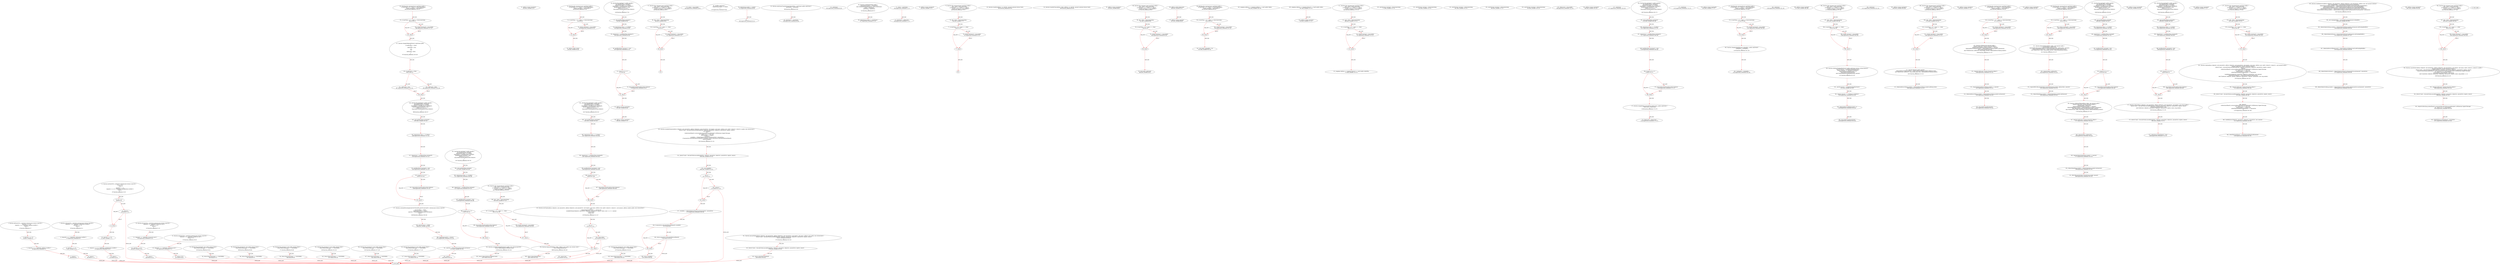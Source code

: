 digraph  {
13 [label="2_ function add(uint256 a, uint256 b) internal pure returns (uint256) {\n        uint256 c = a + b;\n        require(c >= a, \"SafeMath: addition overflow\");\n        return c;\n    }\n13-function_definition-3-7", method="add(uint256 a,uint256 b)", type_label=function_definition];
30 [label="3_ uint256 c = a + b;\n30-new_variable-4-4", method="add(uint256 a,uint256 b)", type_label=new_variable];
38 [label="4_ require(c >= a, \"SafeMath: addition overflow\");\n38-expression_statement-5-5", method="add(uint256 a,uint256 b)", type_label=expression_statement];
48 [label="5_ return c;\n48-return-6-6", method="add(uint256 a,uint256 b)", type_label=return];
50 [label="7_ function sub(uint256 a, uint256 b) internal pure returns (uint256) {\n        require(b <= a, \"SafeMath: subtraction overflow\");\n        uint256 c = a - b;\n        return c;\n    }\n50-function_definition-8-12", method="sub(uint256 a,uint256 b)", type_label=function_definition];
67 [label="8_ require(b <= a, \"SafeMath: subtraction overflow\");\n67-expression_statement-9-9", method="sub(uint256 a,uint256 b)", type_label=expression_statement];
77 [label="9_ uint256 c = a - b;\n77-new_variable-10-10", method="sub(uint256 a,uint256 b)", type_label=new_variable];
85 [label="10_ return c;\n85-return-11-11", method="sub(uint256 a,uint256 b)", type_label=return];
87 [label="12_ function mul(uint256 a, uint256 b) internal pure returns (uint256) {\n        if (a == 0) {\n            return 0;\n        }\n        uint256 c = a * b;\n        require(c / a == b, \"SafeMath: multiplication overflow\");\n        return c;\n    }\n87-function_definition-13-20", method="mul(uint256 a,uint256 b)", type_label=function_definition];
104 [label="13_ if_a == 0\n104-if-14-16", method="mul(uint256 a,uint256 b)", type_label=if];
3107 [label="13_ end_if", method="mul(uint256 a,uint256 b)", type_label=end_if];
109 [label="14_ return 0;\n109-return-15-15", method="mul(uint256 a,uint256 b)", type_label=return];
111 [label="16_ uint256 c = a * b;\n111-new_variable-17-17", method="mul(uint256 a,uint256 b)", type_label=new_variable];
119 [label="17_ require(c / a == b, \"SafeMath: multiplication overflow\");\n119-expression_statement-18-18", method="mul(uint256 a,uint256 b)", type_label=expression_statement];
131 [label="18_ return c;\n131-return-19-19", method="mul(uint256 a,uint256 b)", type_label=return];
133 [label="20_ function div(uint256 a, uint256 b) internal pure returns (uint256) {\n        require(b > 0, \"SafeMath: division by zero\");\n        uint256 c = a / b;\n        return c;\n    }\n133-function_definition-21-25", method="div(uint256 a,uint256 b)", type_label=function_definition];
150 [label="21_ require(b > 0, \"SafeMath: division by zero\");\n150-expression_statement-22-22", method="div(uint256 a,uint256 b)", type_label=expression_statement];
160 [label="22_ uint256 c = a / b;\n160-new_variable-23-23", method="div(uint256 a,uint256 b)", type_label=new_variable];
168 [label="23_ return c;\n168-return-24-24", method="div(uint256 a,uint256 b)", type_label=return];
170 [label="25_ function mod(uint256 a, uint256 b) internal pure returns (uint256) {\n        require(b != 0, \"SafeMath: modulo by zero\");\n        return a % b;\n    }\n170-function_definition-26-29", method="mod(uint256 a,uint256 b)", type_label=function_definition];
187 [label="26_ require(b != 0, \"SafeMath: modulo by zero\");\n187-expression_statement-27-27", method="mod(uint256 a,uint256 b)", type_label=expression_statement];
197 [label="27_ return a % b;\n197-return-28-28", method="mod(uint256 a,uint256 b)", type_label=return];
204 [label="31_ address winner_tmstmp22;\n204-new_variable-32-32", method="", type_label=new_variable];
208 [label="32_ function play_tmstmp22(uint startTime) public {\n	if (startTime + (5 * 1 days) == block.timestamp){\n		winner_tmstmp22 = msg.sender;}}\n208-function_definition-33-35", method="play_tmstmp22(uint startTime)", type_label=function_definition];
216 [label="33_ if_startTime + (5 * 1 days) == block.timestamp\n216-if-34-35", method="play_tmstmp22(uint startTime)", type_label=if];
3219 [label="33_ end_if", method="play_tmstmp22(uint startTime)", type_label=end_if];
229 [label="34_ winner_tmstmp22 = msg.sender;\n229-expression_statement-35-35", method="play_tmstmp22(uint startTime)", type_label=expression_statement];
235 [label="35_ address public owner;\n235-new_variable-36-36", method="", type_label=new_variable];
240 [label="36_ function bug_tmstmp12 () public payable {\n	uint pastBlockTime_tmstmp12;  \n	require(msg.value == 10 ether);  \n        require(now != pastBlockTime_tmstmp12);  \n        pastBlockTime_tmstmp12 = now;        \n        if(now % 15 == 0) {  \n            msg.sender.transfer(address(this).balance);\n        }\n    }\n240-function_definition-37-45", method="bug_tmstmp12()", type_label=function_definition];
245 [label="37_ uint pastBlockTime_tmstmp12;\n245-new_variable-38-38", method="bug_tmstmp12()", type_label=new_variable];
250 [label="38_ require(msg.value == 10 ether);\n250-expression_statement-39-39", method="bug_tmstmp12()", type_label=expression_statement];
260 [label="39_ require(now != pastBlockTime_tmstmp12);\n260-expression_statement-40-40", method="bug_tmstmp12()", type_label=expression_statement];
267 [label="40_ pastBlockTime_tmstmp12 = now;\n267-expression_statement-41-41", method="bug_tmstmp12()", type_label=expression_statement];
271 [label="41_ if_now % 15 == 0\n271-if-42-44", method="bug_tmstmp12()", type_label=if];
3274 [label="41_ end_if", method="bug_tmstmp12()", type_label=end_if];
278 [label="42_ msg.sender.transfer(address(this).balance);\n278-expression_statement-43-43", method="bug_tmstmp12()", type_label=expression_statement];
291 [label="45_ address private newOwner;\n291-new_variable-46-46", method="", type_label=new_variable];
296 [label="46_ address winner_tmstmp31;\n296-new_variable-47-47", method="", type_label=new_variable];
300 [label="47_ function play_tmstmp31(uint startTime) public {\n	uint _vtime = block.timestamp;\n	if (startTime + (5 * 1 days) == _vtime){\n		winner_tmstmp31 = msg.sender;}}\n300-function_definition-48-51", method="play_tmstmp31(uint startTime)", type_label=function_definition];
308 [label="48_ uint _vtime = block.timestamp;\n308-new_variable-49-49", method="play_tmstmp31(uint startTime)", type_label=new_variable];
316 [label="49_ if_startTime + (5 * 1 days) == _vtime\n316-if-50-51", method="play_tmstmp31(uint startTime)", type_label=if];
3319 [label="49_ end_if", method="play_tmstmp31(uint startTime)", type_label=end_if];
327 [label="50_ winner_tmstmp31 = msg.sender;\n327-expression_statement-51-51", method="play_tmstmp31(uint startTime)", type_label=expression_statement];
349 [label="53_ owner = msg.sender;\n349-expression_statement-54-54", method="", type_label=expression_statement];
355 [label="55_ function bug_tmstmp9() view public returns (bool) {\n    return block.timestamp >= 1546300800;\n  }\n355-function_definition-56-58", method="bug_tmstmp9()", type_label=function_definition];
364 [label="56_ return block.timestamp >= 1546300800;\n364-return-57-57", method="bug_tmstmp9()", type_label=return];
370 [label="58_ modifier onlyOwner {\n        require(msg.sender == owner);\n        _;\n    }\n370-expression_statement-59-62", method="", type_label=expression_statement];
373 [label="59_ require(msg.sender == owner);\n373-expression_statement-60-60", method="", type_label=expression_statement];
382 [label="60_ _;\n382-expression_statement-61-61", method="", type_label=expression_statement];
384 [label="62_ function onlyOwnerTransferOwnership(address _newOwner) public onlyOwner {\n        newOwner = _newOwner;\n    }\n384-function_definition-63-65", method="onlyOwnerTransferOwnership(address _newOwner)", type_label=function_definition];
391 [label="62_ onlyOwner\n391-expression_statement-63-63", method="onlyOwnerTransferOwnership(address _newOwner)", type_label=expression_statement];
394 [label="63_ newOwner = _newOwner;\n394-expression_statement-64-64", method="onlyOwnerTransferOwnership(address _newOwner)", type_label=expression_statement];
398 [label="65_ function bug_tmstmp25() view public returns (bool) {\n    return block.timestamp >= 1546300800;\n  }\n398-function_definition-66-68", method="bug_tmstmp25()", type_label=function_definition];
407 [label="66_ return block.timestamp >= 1546300800;\n407-return-67-67", method="bug_tmstmp25()", type_label=return];
413 [label="68_ function acceptOwnership() public {\n        require(msg.sender == newOwner);\n        emit OwnershipTransferred(now, owner, newOwner);\n        owner = newOwner;\n        newOwner = address(0);\n    }\n413-function_definition-69-74", method="acceptOwnership()", type_label=function_definition];
417 [label="69_ require(msg.sender == newOwner);\n417-expression_statement-70-70", method="acceptOwnership()", type_label=expression_statement];
434 [label="71_ owner = newOwner;\n434-expression_statement-72-72", method="acceptOwnership()", type_label=expression_statement];
438 [label="72_ newOwner = address(0);\n438-expression_statement-73-73", method="acceptOwnership()", type_label=expression_statement];
444 [label="74_ address winner_tmstmp19;\n444-new_variable-75-75", method="", type_label=new_variable];
448 [label="75_ function play_tmstmp19(uint startTime) public {\n	uint _vtime = block.timestamp;\n	if (startTime + (5 * 1 days) == _vtime){\n		winner_tmstmp19 = msg.sender;}}\n448-function_definition-76-79", method="play_tmstmp19(uint startTime)", type_label=function_definition];
456 [label="76_ uint _vtime = block.timestamp;\n456-new_variable-77-77", method="play_tmstmp19(uint startTime)", type_label=new_variable];
464 [label="77_ if_startTime + (5 * 1 days) == _vtime\n464-if-78-79", method="play_tmstmp19(uint startTime)", type_label=if];
3467 [label="77_ end_if", method="play_tmstmp19(uint startTime)", type_label=end_if];
475 [label="78_ winner_tmstmp19 = msg.sender;\n475-expression_statement-79-79", method="play_tmstmp19(uint startTime)", type_label=expression_statement];
484 [label="82_ function transfer(address _to, uint256 _amount) external returns (bool);\n484-function_definition-83-83", method="transfer(address _to,uint256 _amount)", type_label=function_definition];
499 [label="83_ function transferFrom(address _from, address _to, uint256 _amount) external returns (bool);\n499-function_definition-84-84", method="transferFrom(address _from,address _to,uint256 _amount)", type_label=function_definition];
529 [label="87_ address winner_tmstmp11;\n529-new_variable-88-88", method="", type_label=new_variable];
533 [label="88_ function play_tmstmp11(uint startTime) public {\n	uint _vtime = block.timestamp;\n	if (startTime + (5 * 1 days) == _vtime){\n		winner_tmstmp11 = msg.sender;}}\n533-function_definition-89-92", method="play_tmstmp11(uint startTime)", type_label=function_definition];
541 [label="89_ uint _vtime = block.timestamp;\n541-new_variable-90-90", method="play_tmstmp11(uint startTime)", type_label=new_variable];
549 [label="90_ if_startTime + (5 * 1 days) == _vtime\n549-if-91-92", method="play_tmstmp11(uint startTime)", type_label=if];
3552 [label="90_ end_if", method="play_tmstmp11(uint startTime)", type_label=end_if];
560 [label="91_ winner_tmstmp11 = msg.sender;\n560-expression_statement-92-92", method="play_tmstmp11(uint startTime)", type_label=expression_statement];
566 [label="92_ bool public safeGuard;\n566-new_variable-93-93", method="", type_label=new_variable];
571 [label="93_ function bug_tmstmp1() view public returns (bool) {\n    return block.timestamp >= 1546300800;\n  }\n571-function_definition-94-96", method="bug_tmstmp1()", type_label=function_definition];
580 [label="94_ return block.timestamp >= 1546300800;\n580-return-95-95", method="bug_tmstmp1()", type_label=return];
586 [label="96_ address public feeAccount;\n586-new_variable-97-97", method="", type_label=new_variable];
591 [label="97_ address winner_tmstmp2;\n591-new_variable-98-98", method="", type_label=new_variable];
595 [label="98_ function play_tmstmp2(uint startTime) public {\n	if (startTime + (5 * 1 days) == block.timestamp){\n		winner_tmstmp2 = msg.sender;}}\n595-function_definition-99-101", method="play_tmstmp2(uint startTime)", type_label=function_definition];
603 [label="99_ if_startTime + (5 * 1 days) == block.timestamp\n603-if-100-101", method="play_tmstmp2(uint startTime)", type_label=if];
3606 [label="99_ end_if", method="play_tmstmp2(uint startTime)", type_label=end_if];
616 [label="100_ winner_tmstmp2 = msg.sender;\n616-expression_statement-101-101", method="play_tmstmp2(uint startTime)", type_label=expression_statement];
622 [label="101_ uint public tradingFee = 50;\n622-new_variable-102-102", method="", type_label=new_variable];
628 [label="102_ function bug_tmstmp17() view public returns (bool) {\n    return block.timestamp >= 1546300800;\n  }\n628-function_definition-103-105", method="bug_tmstmp17()", type_label=function_definition];
637 [label="103_ return block.timestamp >= 1546300800;\n637-return-104-104", method="bug_tmstmp17()", type_label=return];
643 [label="105_ mapping (address => mapping (address => uint)) public tokens;\n643-new_variable-106-106", method="", type_label=new_variable];
652 [label="106_ function bug_tmstmp37() view public returns (bool) {\n    return block.timestamp >= 1546300800;\n  }\n652-function_definition-107-109", method="bug_tmstmp37()", type_label=function_definition];
661 [label="107_ return block.timestamp >= 1546300800;\n661-return-108-108", method="bug_tmstmp37()", type_label=return];
667 [label="109_ mapping (address => mapping (bytes32 => bool)) public orders;\n667-new_variable-110-110", method="", type_label=new_variable];
676 [label="110_ address winner_tmstmp3;\n676-new_variable-111-111", method="", type_label=new_variable];
680 [label="111_ function play_tmstmp3(uint startTime) public {\n	uint _vtime = block.timestamp;\n	if (startTime + (5 * 1 days) == _vtime){\n		winner_tmstmp3 = msg.sender;}}\n680-function_definition-112-115", method="play_tmstmp3(uint startTime)", type_label=function_definition];
688 [label="112_ uint _vtime = block.timestamp;\n688-new_variable-113-113", method="play_tmstmp3(uint startTime)", type_label=new_variable];
696 [label="113_ if_startTime + (5 * 1 days) == _vtime\n696-if-114-115", method="play_tmstmp3(uint startTime)", type_label=if];
3699 [label="113_ end_if", method="play_tmstmp3(uint startTime)", type_label=end_if];
707 [label="114_ winner_tmstmp3 = msg.sender;\n707-expression_statement-115-115", method="play_tmstmp3(uint startTime)", type_label=expression_statement];
713 [label="115_ mapping (address => mapping (bytes32 => uint)) public orderFills;\n713-new_variable-116-116", method="", type_label=new_variable];
722 [label="116_ function bug_tmstmp13() view public returns (bool) {\n    return block.timestamp >= 1546300800;\n  }\n722-function_definition-117-119", method="bug_tmstmp13()", type_label=function_definition];
731 [label="117_ return block.timestamp >= 1546300800;\n731-return-118-118", method="bug_tmstmp13()", type_label=return];
771 [label="120_ uint256 bugv_tmstmp5 = block.timestamp;\n771-new_variable-121-121", method="", type_label=new_variable];
824 [label="122_ uint256 bugv_tmstmp1 = block.timestamp;\n824-new_variable-123-123", method="", type_label=new_variable];
861 [label="124_ uint256 bugv_tmstmp2 = block.timestamp;\n861-new_variable-125-125", method="", type_label=new_variable];
890 [label="126_ uint256 bugv_tmstmp3 = block.timestamp;\n890-new_variable-127-127", method="", type_label=new_variable];
919 [label="128_ uint256 bugv_tmstmp4 = block.timestamp;\n919-new_variable-129-129", method="", type_label=new_variable];
938 [label="131_ feeAccount = msg.sender;\n938-expression_statement-132-132", method="", type_label=expression_statement];
944 [label="133_ address winner_tmstmp26;\n944-new_variable-134-134", method="", type_label=new_variable];
948 [label="134_ function play_tmstmp26(uint startTime) public {\n	if (startTime + (5 * 1 days) == block.timestamp){\n		winner_tmstmp26 = msg.sender;}}\n948-function_definition-135-137", method="play_tmstmp26(uint startTime)", type_label=function_definition];
956 [label="135_ if_startTime + (5 * 1 days) == block.timestamp\n956-if-136-137", method="play_tmstmp26(uint startTime)", type_label=if];
3959 [label="135_ end_if", method="play_tmstmp26(uint startTime)", type_label=end_if];
969 [label="136_ winner_tmstmp26 = msg.sender;\n969-expression_statement-137-137", method="play_tmstmp26(uint startTime)", type_label=expression_statement];
975 [label="137_ function changeSafeguardStatus() onlyOwner public\n    {\n        if (safeGuard == false)\n        {\n            safeGuard = true;\n        }\n        else\n        {\n            safeGuard = false;    \n        }\n    }\n975-function_definition-138-148", method="changeSafeguardStatus()", type_label=function_definition];
977 [label="137_ onlyOwner\n977-expression_statement-138-138", method="changeSafeguardStatus()", type_label=expression_statement];
981 [label="139_ if_safeGuard == false\n981-if-140-147", method="changeSafeguardStatus()", type_label=if];
3984 [label="139_ end_if", method="changeSafeguardStatus()", type_label=end_if];
987 [label="141_ safeGuard = true;\n987-expression_statement-142-142", method="changeSafeguardStatus()", type_label=expression_statement];
993 [label="145_ safeGuard = false;\n993-expression_statement-146-146", method="changeSafeguardStatus()", type_label=expression_statement];
998 [label="148_ function bug_tmstmp20 () public payable {\n	uint pastBlockTime_tmstmp20;  \n	require(msg.value == 10 ether);  \n        require(now != pastBlockTime_tmstmp20);  \n        pastBlockTime_tmstmp20 = now;        \n        if(now % 15 == 0) {  \n            msg.sender.transfer(address(this).balance);\n        }\n    }\n998-function_definition-149-157", method="bug_tmstmp20()", type_label=function_definition];
1003 [label="149_ uint pastBlockTime_tmstmp20;\n1003-new_variable-150-150", method="bug_tmstmp20()", type_label=new_variable];
1008 [label="150_ require(msg.value == 10 ether);\n1008-expression_statement-151-151", method="bug_tmstmp20()", type_label=expression_statement];
1018 [label="151_ require(now != pastBlockTime_tmstmp20);\n1018-expression_statement-152-152", method="bug_tmstmp20()", type_label=expression_statement];
1025 [label="152_ pastBlockTime_tmstmp20 = now;\n1025-expression_statement-153-153", method="bug_tmstmp20()", type_label=expression_statement];
1029 [label="153_ if_now % 15 == 0\n1029-if-154-156", method="bug_tmstmp20()", type_label=if];
4032 [label="153_ end_if", method="bug_tmstmp20()", type_label=end_if];
1036 [label="154_ msg.sender.transfer(address(this).balance);\n1036-expression_statement-155-155", method="bug_tmstmp20()", type_label=expression_statement];
1049 [label="157_ function calculatePercentage(uint256 PercentOf, uint256 percentTo ) internal pure returns (uint256) \n    {\n        uint256 factor = 10000;\n        require(percentTo <= factor);\n        uint256 c = PercentOf.mul(percentTo).div(factor);\n        return c;\n    }\n1049-function_definition-158-164", method="calculatePercentage(uint256 PercentOf,uint256 percentTo)", type_label=function_definition];
1066 [label="159_ uint256 factor = 10000;\n1066-new_variable-160-160", method="calculatePercentage(uint256 PercentOf,uint256 percentTo)", type_label=new_variable];
1072 [label="160_ require(percentTo <= factor);\n1072-expression_statement-161-161", method="calculatePercentage(uint256 PercentOf,uint256 percentTo)", type_label=expression_statement];
1079 [label="161_ uint256 c = PercentOf.mul(percentTo).div(factor);\n1079-new_variable-162-162", method="calculatePercentage(uint256 PercentOf,uint256 percentTo)", type_label=new_variable];
1095 [label="162_ return c;\n1095-return-163-163", method="calculatePercentage(uint256 PercentOf,uint256 percentTo)", type_label=return];
1097 [label="164_ function bug_tmstmp32 () public payable {\n	uint pastBlockTime_tmstmp32;  \n	require(msg.value == 10 ether);  \n        require(now != pastBlockTime_tmstmp32);  \n        pastBlockTime_tmstmp32 = now;        \n        if(now % 15 == 0) {  \n            msg.sender.transfer(address(this).balance);\n        }\n    }\n1097-function_definition-165-173", method="bug_tmstmp32()", type_label=function_definition];
1102 [label="165_ uint pastBlockTime_tmstmp32;\n1102-new_variable-166-166", method="bug_tmstmp32()", type_label=new_variable];
1107 [label="166_ require(msg.value == 10 ether);\n1107-expression_statement-167-167", method="bug_tmstmp32()", type_label=expression_statement];
1117 [label="167_ require(now != pastBlockTime_tmstmp32);\n1117-expression_statement-168-168", method="bug_tmstmp32()", type_label=expression_statement];
1124 [label="168_ pastBlockTime_tmstmp32 = now;\n1124-expression_statement-169-169", method="bug_tmstmp32()", type_label=expression_statement];
1128 [label="169_ if_now % 15 == 0\n1128-if-170-172", method="bug_tmstmp32()", type_label=if];
4131 [label="169_ end_if", method="bug_tmstmp32()", type_label=end_if];
1135 [label="170_ msg.sender.transfer(address(this).balance);\n1135-expression_statement-171-171", method="bug_tmstmp32()", type_label=expression_statement];
1148 [label="173_ function changeFeeAccount(address feeAccount_) public onlyOwner {\n    feeAccount = feeAccount_;\n  }\n1148-function_definition-174-176", method="changeFeeAccount(address feeAccount_)", type_label=function_definition];
1155 [label="173_ onlyOwner\n1155-expression_statement-174-174", method="changeFeeAccount(address feeAccount_)", type_label=expression_statement];
1158 [label="174_ feeAccount = feeAccount_;\n1158-expression_statement-175-175", method="changeFeeAccount(address feeAccount_)", type_label=expression_statement];
1162 [label="176_ address winner_tmstmp38;\n1162-new_variable-177-177", method="", type_label=new_variable];
1166 [label="177_ function play_tmstmp38(uint startTime) public {\n	if (startTime + (5 * 1 days) == block.timestamp){\n		winner_tmstmp38 = msg.sender;}}\n1166-function_definition-178-180", method="play_tmstmp38(uint startTime)", type_label=function_definition];
1174 [label="178_ if_startTime + (5 * 1 days) == block.timestamp\n1174-if-179-180", method="play_tmstmp38(uint startTime)", type_label=if];
4177 [label="178_ end_if", method="play_tmstmp38(uint startTime)", type_label=end_if];
1187 [label="179_ winner_tmstmp38 = msg.sender;\n1187-expression_statement-180-180", method="play_tmstmp38(uint startTime)", type_label=expression_statement];
1193 [label="180_ function changetradingFee(uint tradingFee_) public onlyOwner{\n    tradingFee = tradingFee_;\n  }\n1193-function_definition-181-183", method="changetradingFee(uint tradingFee_)", type_label=function_definition];
1200 [label="180_ onlyOwner\n1200-expression_statement-181-181", method="changetradingFee(uint tradingFee_)", type_label=expression_statement];
1203 [label="181_ tradingFee = tradingFee_;\n1203-expression_statement-182-182", method="changetradingFee(uint tradingFee_)", type_label=expression_statement];
1207 [label="183_ function bug_tmstmp4 () public payable {\n	uint pastBlockTime_tmstmp4;  \n	require(msg.value == 10 ether);  \n        require(now != pastBlockTime_tmstmp4);  \n        pastBlockTime_tmstmp4 = now;        \n        if(now % 15 == 0) {  \n            msg.sender.transfer(address(this).balance);\n        }\n    }\n1207-function_definition-184-192", method="bug_tmstmp4()", type_label=function_definition];
1212 [label="184_ uint pastBlockTime_tmstmp4;\n1212-new_variable-185-185", method="bug_tmstmp4()", type_label=new_variable];
1217 [label="185_ require(msg.value == 10 ether);\n1217-expression_statement-186-186", method="bug_tmstmp4()", type_label=expression_statement];
1227 [label="186_ require(now != pastBlockTime_tmstmp4);\n1227-expression_statement-187-187", method="bug_tmstmp4()", type_label=expression_statement];
1234 [label="187_ pastBlockTime_tmstmp4 = now;\n1234-expression_statement-188-188", method="bug_tmstmp4()", type_label=expression_statement];
1238 [label="188_ if_now % 15 == 0\n1238-if-189-191", method="bug_tmstmp4()", type_label=if];
4241 [label="188_ end_if", method="bug_tmstmp4()", type_label=end_if];
1245 [label="189_ msg.sender.transfer(address(this).balance);\n1245-expression_statement-190-190", method="bug_tmstmp4()", type_label=expression_statement];
1258 [label="192_ function availableTradingFeeOwner() public view returns(uint256){\n      return tokens[address(0)][feeAccount];\n  }\n1258-function_definition-193-195", method="availableTradingFeeOwner()", type_label=function_definition];
1267 [label="193_ return tokens[address(0)][feeAccount];\n1267-return-194-194", method="availableTradingFeeOwner()", type_label=return];
1275 [label="195_ address winner_tmstmp7;\n1275-new_variable-196-196", method="", type_label=new_variable];
1279 [label="196_ function play_tmstmp7(uint startTime) public {\n	uint _vtime = block.timestamp;\n	if (startTime + (5 * 1 days) == _vtime){\n		winner_tmstmp7 = msg.sender;}}\n1279-function_definition-197-200", method="play_tmstmp7(uint startTime)", type_label=function_definition];
1287 [label="197_ uint _vtime = block.timestamp;\n1287-new_variable-198-198", method="play_tmstmp7(uint startTime)", type_label=new_variable];
1295 [label="198_ if_startTime + (5 * 1 days) == _vtime\n1295-if-199-200", method="play_tmstmp7(uint startTime)", type_label=if];
4298 [label="198_ end_if", method="play_tmstmp7(uint startTime)", type_label=end_if];
1306 [label="199_ winner_tmstmp7 = msg.sender;\n1306-expression_statement-200-200", method="play_tmstmp7(uint startTime)", type_label=expression_statement];
1312 [label="200_ function withdrawTradingFeeOwner() public onlyOwner returns (string memory){\n      uint256 amount = availableTradingFeeOwner();\n      require (amount > 0, 'Nothing to withdraw');\n      tokens[address(0)][feeAccount] = 0;\n      msg.sender.transfer(amount);\n      emit OwnerWithdrawTradingFee(owner, amount);\n  }\n1312-function_definition-201-207", method="withdrawTradingFeeOwner()", type_label=function_definition];
1315 [label="200_ onlyOwner\n1315-expression_statement-201-201", method="withdrawTradingFeeOwner()", type_label=expression_statement];
1322 [label="201_ uint256 amount = availableTradingFeeOwner();\n1322-new_variable-202-202", method="withdrawTradingFeeOwner()", type_label=new_variable];
1329 [label="202_ require (amount > 0, 'Nothing to withdraw');\n1329-expression_statement-203-203", method="withdrawTradingFeeOwner()", type_label=expression_statement];
1339 [label="203_ tokens[address(0)][feeAccount] = 0;\n1339-expression_statement-204-204", method="withdrawTradingFeeOwner()", type_label=expression_statement];
1349 [label="204_ msg.sender.transfer(amount);\n1349-expression_statement-205-205", method="withdrawTradingFeeOwner()", type_label=expression_statement];
1364 [label="207_ address winner_tmstmp23;\n1364-new_variable-208-208", method="", type_label=new_variable];
1368 [label="208_ function play_tmstmp23(uint startTime) public {\n	uint _vtime = block.timestamp;\n	if (startTime + (5 * 1 days) == _vtime){\n		winner_tmstmp23 = msg.sender;}}\n1368-function_definition-209-212", method="play_tmstmp23(uint startTime)", type_label=function_definition];
1376 [label="209_ uint _vtime = block.timestamp;\n1376-new_variable-210-210", method="play_tmstmp23(uint startTime)", type_label=new_variable];
1384 [label="210_ if_startTime + (5 * 1 days) == _vtime\n1384-if-211-212", method="play_tmstmp23(uint startTime)", type_label=if];
4387 [label="210_ end_if", method="play_tmstmp23(uint startTime)", type_label=end_if];
1395 [label="211_ winner_tmstmp23 = msg.sender;\n1395-expression_statement-212-212", method="play_tmstmp23(uint startTime)", type_label=expression_statement];
1401 [label="212_ function deposit() public payable {\n    tokens[address(0)][msg.sender] = tokens[address(0)][msg.sender].add(msg.value);\n    emit Deposit(now, address(0), msg.sender, msg.value, tokens[address(0)][msg.sender]);\n  }\n1401-function_definition-213-216", method="deposit()", type_label=function_definition];
1406 [label="213_ tokens[address(0)][msg.sender] = tokens[address(0)][msg.sender].add(msg.value);\n1406-expression_statement-214-214", method="deposit()", type_label=expression_statement];
1459 [label="216_ address winner_tmstmp14;\n1459-new_variable-217-217", method="", type_label=new_variable];
1463 [label="217_ function play_tmstmp14(uint startTime) public {\n	if (startTime + (5 * 1 days) == block.timestamp){\n		winner_tmstmp14 = msg.sender;}}\n1463-function_definition-218-220", method="play_tmstmp14(uint startTime)", type_label=function_definition];
1471 [label="218_ if_startTime + (5 * 1 days) == block.timestamp\n1471-if-219-220", method="play_tmstmp14(uint startTime)", type_label=if];
4474 [label="218_ end_if", method="play_tmstmp14(uint startTime)", type_label=end_if];
1484 [label="219_ winner_tmstmp14 = msg.sender;\n1484-expression_statement-220-220", method="play_tmstmp14(uint startTime)", type_label=expression_statement];
1490 [label="220_ function withdraw(uint amount) public {\n    require(!safeGuard,\"System Paused by Admin\");\n    require(tokens[address(0)][msg.sender] >= amount);\n    tokens[address(0)][msg.sender] = tokens[address(0)][msg.sender].sub(amount);\n    msg.sender.transfer(amount);\n    emit Withdraw(now, address(0), msg.sender, amount, tokens[address(0)][msg.sender]);\n  }\n1490-function_definition-221-227", method="withdraw(uint amount)", type_label=function_definition];
1498 [label="221_ require(!safeGuard,\"System Paused by Admin\");\n1498-expression_statement-222-222", method="withdraw(uint amount)", type_label=expression_statement];
1507 [label="222_ require(tokens[address(0)][msg.sender] >= amount);\n1507-expression_statement-223-223", method="withdraw(uint amount)", type_label=expression_statement];
1522 [label="223_ tokens[address(0)][msg.sender] = tokens[address(0)][msg.sender].sub(amount);\n1522-expression_statement-224-224", method="withdraw(uint amount)", type_label=expression_statement];
1547 [label="224_ msg.sender.transfer(amount);\n1547-expression_statement-225-225", method="withdraw(uint amount)", type_label=expression_statement];
1580 [label="227_ address winner_tmstmp30;\n1580-new_variable-228-228", method="", type_label=new_variable];
1584 [label="228_ function play_tmstmp30(uint startTime) public {\n	if (startTime + (5 * 1 days) == block.timestamp){\n		winner_tmstmp30 = msg.sender;}}\n1584-function_definition-229-231", method="play_tmstmp30(uint startTime)", type_label=function_definition];
1592 [label="229_ if_startTime + (5 * 1 days) == block.timestamp\n1592-if-230-231", method="play_tmstmp30(uint startTime)", type_label=if];
4595 [label="229_ end_if", method="play_tmstmp30(uint startTime)", type_label=end_if];
1605 [label="230_ winner_tmstmp30 = msg.sender;\n1605-expression_statement-231-231", method="play_tmstmp30(uint startTime)", type_label=expression_statement];
1611 [label="231_ function depositToken(address token, uint amount) public {\n    require(token!=address(0));\n    require(ERC20Essential(token).transferFrom(msg.sender, address(this), amount));\n    tokens[token][msg.sender] = tokens[token][msg.sender].add(amount);\n    emit Deposit(now, token, msg.sender, amount, tokens[token][msg.sender]);\n  }\n1611-function_definition-232-237", method="depositToken(address token,uint amount)", type_label=function_definition];
1623 [label="232_ require(token!=address(0));\n1623-expression_statement-233-233", method="depositToken(address token,uint amount)", type_label=expression_statement];
1632 [label="233_ require(ERC20Essential(token).transferFrom(msg.sender, address(this), amount));\n1632-expression_statement-234-234", method="depositToken(address token,uint amount)", type_label=expression_statement];
1653 [label="234_ tokens[token][msg.sender] = tokens[token][msg.sender].add(amount);\n1653-expression_statement-235-235", method="depositToken(address token,uint amount)", type_label=expression_statement];
1694 [label="237_ function bug_tmstmp8 () public payable {\n	uint pastBlockTime_tmstmp8;  \n	require(msg.value == 10 ether);  \n        require(now != pastBlockTime_tmstmp8);  \n        pastBlockTime_tmstmp8 = now;        \n        if(now % 15 == 0) {  \n            msg.sender.transfer(address(this).balance);\n        }\n    }\n1694-function_definition-238-246", method="bug_tmstmp8()", type_label=function_definition];
1699 [label="238_ uint pastBlockTime_tmstmp8;\n1699-new_variable-239-239", method="bug_tmstmp8()", type_label=new_variable];
1704 [label="239_ require(msg.value == 10 ether);\n1704-expression_statement-240-240", method="bug_tmstmp8()", type_label=expression_statement];
1714 [label="240_ require(now != pastBlockTime_tmstmp8);\n1714-expression_statement-241-241", method="bug_tmstmp8()", type_label=expression_statement];
1721 [label="241_ pastBlockTime_tmstmp8 = now;\n1721-expression_statement-242-242", method="bug_tmstmp8()", type_label=expression_statement];
1725 [label="242_ if_now % 15 == 0\n1725-if-243-245", method="bug_tmstmp8()", type_label=if];
4728 [label="242_ end_if", method="bug_tmstmp8()", type_label=end_if];
1732 [label="243_ msg.sender.transfer(address(this).balance);\n1732-expression_statement-244-244", method="bug_tmstmp8()", type_label=expression_statement];
1745 [label="246_ function withdrawToken(address token, uint amount) public {\n    require(!safeGuard,\"System Paused by Admin\");\n    require(token!=address(0));\n    require(tokens[token][msg.sender] >= amount);\n    tokens[token][msg.sender] = tokens[token][msg.sender].sub(amount);\n	  ERC20Essential(token).transfer(msg.sender, amount);\n    emit Withdraw(now, token, msg.sender, amount, tokens[token][msg.sender]);\n  }\n1745-function_definition-247-254", method="withdrawToken(address token,uint amount)", type_label=function_definition];
1757 [label="247_ require(!safeGuard,\"System Paused by Admin\");\n1757-expression_statement-248-248", method="withdrawToken(address token,uint amount)", type_label=expression_statement];
1766 [label="248_ require(token!=address(0));\n1766-expression_statement-249-249", method="withdrawToken(address token,uint amount)", type_label=expression_statement];
1775 [label="249_ require(tokens[token][msg.sender] >= amount);\n1775-expression_statement-250-250", method="withdrawToken(address token,uint amount)", type_label=expression_statement];
1788 [label="250_ tokens[token][msg.sender] = tokens[token][msg.sender].sub(amount);\n1788-expression_statement-251-251", method="withdrawToken(address token,uint amount)", type_label=expression_statement];
1809 [label="251_ ERC20Essential(token).transfer(msg.sender, amount);\n1809-expression_statement-252-252", method="withdrawToken(address token,uint amount)", type_label=expression_statement];
1843 [label="254_ address winner_tmstmp39;\n1843-new_variable-255-255", method="", type_label=new_variable];
1847 [label="255_ function play_tmstmp39(uint startTime) public {\n	uint _vtime = block.timestamp;\n	if (startTime + (5 * 1 days) == _vtime){\n		winner_tmstmp39 = msg.sender;}}\n1847-function_definition-256-259", method="play_tmstmp39(uint startTime)", type_label=function_definition];
1855 [label="256_ uint _vtime = block.timestamp;\n1855-new_variable-257-257", method="play_tmstmp39(uint startTime)", type_label=new_variable];
1863 [label="257_ if_startTime + (5 * 1 days) == _vtime\n1863-if-258-259", method="play_tmstmp39(uint startTime)", type_label=if];
4866 [label="257_ end_if", method="play_tmstmp39(uint startTime)", type_label=end_if];
1874 [label="258_ winner_tmstmp39 = msg.sender;\n1874-expression_statement-259-259", method="play_tmstmp39(uint startTime)", type_label=expression_statement];
1880 [label="259_ function balanceOf(address token, address user) public view returns (uint) {\n    return tokens[token][user];\n  }\n1880-function_definition-260-262", method="balanceOf(address token,address user)", type_label=function_definition];
1897 [label="260_ return tokens[token][user];\n1897-return-261-261", method="balanceOf(address token,address user)", type_label=return];
1903 [label="262_ function bug_tmstmp36 () public payable {\n	uint pastBlockTime_tmstmp36;  \n	require(msg.value == 10 ether);  \n        require(now != pastBlockTime_tmstmp36);  \n        pastBlockTime_tmstmp36 = now;        \n        if(now % 15 == 0) {  \n            msg.sender.transfer(address(this).balance);\n        }\n    }\n1903-function_definition-263-271", method="bug_tmstmp36()", type_label=function_definition];
1908 [label="263_ uint pastBlockTime_tmstmp36;\n1908-new_variable-264-264", method="bug_tmstmp36()", type_label=new_variable];
1913 [label="264_ require(msg.value == 10 ether);\n1913-expression_statement-265-265", method="bug_tmstmp36()", type_label=expression_statement];
1923 [label="265_ require(now != pastBlockTime_tmstmp36);\n1923-expression_statement-266-266", method="bug_tmstmp36()", type_label=expression_statement];
1930 [label="266_ pastBlockTime_tmstmp36 = now;\n1930-expression_statement-267-267", method="bug_tmstmp36()", type_label=expression_statement];
1934 [label="267_ if_now % 15 == 0\n1934-if-268-270", method="bug_tmstmp36()", type_label=if];
4937 [label="267_ end_if", method="bug_tmstmp36()", type_label=end_if];
1941 [label="268_ msg.sender.transfer(address(this).balance);\n1941-expression_statement-269-269", method="bug_tmstmp36()", type_label=expression_statement];
1954 [label="271_ function order(address tokenGet, uint amountGet, address tokenGive, uint amountGive, uint expires, uint nonce) public {\n    bytes32 hash = keccak256(abi.encodePacked(this, tokenGet, amountGet, tokenGive, amountGive, expires, nonce));\n    orders[msg.sender][hash] = true;\n    emit Order(now, tokenGet, amountGet, tokenGive, amountGive, expires, nonce, msg.sender);\n  }\n1954-function_definition-272-276", method="order(address tokenGet,uint amountGet,address tokenGive,uint amountGive,uint expires,uint nonce)", type_label=function_definition];
1982 [label="272_ bytes32 hash = keccak256(abi.encodePacked(this, tokenGet, amountGet, tokenGive, amountGive, expires, nonce));\n1982-new_variable-273-273", method="order(address tokenGet,uint amountGet,address tokenGive,uint amountGive,uint expires,uint nonce)", type_label=new_variable];
2008 [label="273_ orders[msg.sender][hash] = true;\n2008-expression_statement-274-274", method="order(address tokenGet,uint amountGet,address tokenGive,uint amountGive,uint expires,uint nonce)", type_label=expression_statement];
2039 [label="276_ address winner_tmstmp35;\n2039-new_variable-277-277", method="", type_label=new_variable];
2043 [label="277_ function play_tmstmp35(uint startTime) public {\n	uint _vtime = block.timestamp;\n	if (startTime + (5 * 1 days) == _vtime){\n		winner_tmstmp35 = msg.sender;}}\n2043-function_definition-278-281", method="play_tmstmp35(uint startTime)", type_label=function_definition];
2051 [label="278_ uint _vtime = block.timestamp;\n2051-new_variable-279-279", method="play_tmstmp35(uint startTime)", type_label=new_variable];
2059 [label="279_ if_startTime + (5 * 1 days) == _vtime\n2059-if-280-281", method="play_tmstmp35(uint startTime)", type_label=if];
5062 [label="279_ end_if", method="play_tmstmp35(uint startTime)", type_label=end_if];
2070 [label="280_ winner_tmstmp35 = msg.sender;\n2070-expression_statement-281-281", method="play_tmstmp35(uint startTime)", type_label=expression_statement];
2076 [label="281_ function trade(address tokenGet, uint amountGet, address tokenGive, uint amountGive, uint expires, uint nonce, address user, uint8 v, bytes32 r, bytes32 s, uint amount) public {\n    require(!safeGuard,\"System Paused by Admin\");\n    bytes32 hash = keccak256(abi.encodePacked(this, tokenGet, amountGet, tokenGive, amountGive, expires, nonce));\n    require((\n      (orders[user][hash] || ecrecover(keccak256(abi.encodePacked(\"\x19Ethereum Signed Message:\n32\", hash)),v,r,s) == user) &&\n      block.number <= expires &&\n      orderFills[user][hash].add(amount) <= amountGet\n    ));\n    tradeBalances(tokenGet, amountGet, tokenGive, amountGive, user, amount);\n    orderFills[user][hash] = orderFills[user][hash].add(amount);\n    emit Trade(now, tokenGet, amount, tokenGive, amountGive * amount / amountGet, user, msg.sender);\n  }\n2076-function_definition-282-293", method="trade(address tokenGet,uint amountGet,address tokenGive,uint amountGive,uint expires,uint nonce,address user,uint8 v,bytes32 r,bytes32 s,uint amount)", type_label=function_definition];
2124 [label="282_ require(!safeGuard,\"System Paused by Admin\");\n2124-expression_statement-283-283", method="trade(address tokenGet,uint amountGet,address tokenGive,uint amountGive,uint expires,uint nonce,address user,uint8 v,bytes32 r,bytes32 s,uint amount)", type_label=expression_statement];
2133 [label="283_ bytes32 hash = keccak256(abi.encodePacked(this, tokenGet, amountGet, tokenGive, amountGive, expires, nonce));\n2133-new_variable-284-284", method="trade(address tokenGet,uint amountGet,address tokenGive,uint amountGive,uint expires,uint nonce,address user,uint8 v,bytes32 r,bytes32 s,uint amount)", type_label=new_variable];
2159 [label="284_ require((\n      (orders[user][hash] || ecrecover(keccak256(abi.encodePacked(\"\x19Ethereum Signed Message:\n32\", hash)),v,r,s) == user) &&\n      block.number <= expires &&\n      orderFills[user][hash].add(amount) <= amountGet\n    ));\n2159-expression_statement-285-289", method="trade(address tokenGet,uint amountGet,address tokenGive,uint amountGive,uint expires,uint nonce,address user,uint8 v,bytes32 r,bytes32 s,uint amount)", type_label=expression_statement];
2213 [label="289_ tradeBalances(tokenGet, amountGet, tokenGive, amountGive, user, amount);\n2213-expression_statement-290-290", method="trade(address tokenGet,uint amountGet,address tokenGive,uint amountGive,uint expires,uint nonce,address user,uint8 v,bytes32 r,bytes32 s,uint amount)", type_label=expression_statement];
2228 [label="290_ orderFills[user][hash] = orderFills[user][hash].add(amount);\n2228-expression_statement-291-291", method="trade(address tokenGet,uint amountGet,address tokenGive,uint amountGive,uint expires,uint nonce,address user,uint8 v,bytes32 r,bytes32 s,uint amount)", type_label=expression_statement];
2267 [label="293_ function tradeBalances(address tokenGet, uint amountGet, address tokenGive, uint amountGive, address user, uint amount) internal {\n    uint tradingFeeXfer = calculatePercentage(amount,tradingFee);\n    tokens[tokenGet][msg.sender] = tokens[tokenGet][msg.sender].sub(amount.add(tradingFeeXfer));\n    tokens[tokenGet][user] = tokens[tokenGet][user].add(amount.sub(tradingFeeXfer));\n    tokens[address(0)][feeAccount] = tokens[address(0)][feeAccount].add(tradingFeeXfer);\n    tokens[tokenGive][user] = tokens[tokenGive][user].sub(amountGive.mul(amount) / amountGet);\n    tokens[tokenGive][msg.sender] = tokens[tokenGive][msg.sender].add(amountGive.mul(amount) / amountGet);\n  }\n2267-function_definition-294-301", method="tradeBalances(address tokenGet,uint amountGet,address tokenGive,uint amountGive,address user,uint amount)", type_label=function_definition];
2295 [label="294_ uint tradingFeeXfer = calculatePercentage(amount,tradingFee);\n2295-new_variable-295-295", method="tradeBalances(address tokenGet,uint amountGet,address tokenGive,uint amountGive,address user,uint amount)", type_label=new_variable];
2306 [label="295_ tokens[tokenGet][msg.sender] = tokens[tokenGet][msg.sender].sub(amount.add(tradingFeeXfer));\n2306-expression_statement-296-296", method="tradeBalances(address tokenGet,uint amountGet,address tokenGive,uint amountGive,address user,uint amount)", type_label=expression_statement];
2332 [label="296_ tokens[tokenGet][user] = tokens[tokenGet][user].add(amount.sub(tradingFeeXfer));\n2332-expression_statement-297-297", method="tradeBalances(address tokenGet,uint amountGet,address tokenGive,uint amountGive,address user,uint amount)", type_label=expression_statement];
2354 [label="297_ tokens[address(0)][feeAccount] = tokens[address(0)][feeAccount].add(tradingFeeXfer);\n2354-expression_statement-298-298", method="tradeBalances(address tokenGet,uint amountGet,address tokenGive,uint amountGive,address user,uint amount)", type_label=expression_statement];
2375 [label="298_ tokens[tokenGive][user] = tokens[tokenGive][user].sub(amountGive.mul(amount) / amountGet);\n2375-expression_statement-299-299", method="tradeBalances(address tokenGet,uint amountGet,address tokenGive,uint amountGive,address user,uint amount)", type_label=expression_statement];
2399 [label="299_ tokens[tokenGive][msg.sender] = tokens[tokenGive][msg.sender].add(amountGive.mul(amount) / amountGet);\n2399-expression_statement-300-300", method="tradeBalances(address tokenGet,uint amountGet,address tokenGive,uint amountGive,address user,uint amount)", type_label=expression_statement];
2427 [label="301_ function bug_tmstmp40 () public payable {\n	uint pastBlockTime_tmstmp40;  \n	require(msg.value == 10 ether);  \n        require(now != pastBlockTime_tmstmp40);  \n        pastBlockTime_tmstmp40 = now;        \n        if(now % 15 == 0) {  \n            msg.sender.transfer(address(this).balance);\n        }\n    }\n2427-function_definition-302-310", method="bug_tmstmp40()", type_label=function_definition];
2432 [label="302_ uint pastBlockTime_tmstmp40;\n2432-new_variable-303-303", method="bug_tmstmp40()", type_label=new_variable];
2437 [label="303_ require(msg.value == 10 ether);\n2437-expression_statement-304-304", method="bug_tmstmp40()", type_label=expression_statement];
2447 [label="304_ require(now != pastBlockTime_tmstmp40);\n2447-expression_statement-305-305", method="bug_tmstmp40()", type_label=expression_statement];
2454 [label="305_ pastBlockTime_tmstmp40 = now;\n2454-expression_statement-306-306", method="bug_tmstmp40()", type_label=expression_statement];
2458 [label="306_ if_now % 15 == 0\n2458-if-307-309", method="bug_tmstmp40()", type_label=if];
5461 [label="306_ end_if", method="bug_tmstmp40()", type_label=end_if];
2465 [label="307_ msg.sender.transfer(address(this).balance);\n2465-expression_statement-308-308", method="bug_tmstmp40()", type_label=expression_statement];
2478 [label="310_ function testTrade(address tokenGet, uint amountGet, address tokenGive, uint amountGive, uint expires, uint nonce, address user, uint8 v, bytes32 r, bytes32 s, uint amount, address sender) public view returns(bool) {\n    if (!(\n      tokens[tokenGet][sender] >= amount &&\n      availableVolume(tokenGet, amountGet, tokenGive, amountGive, expires, nonce, user, v, r, s) >= amount\n    )) return false;\n    return true;\n  }\n2478-function_definition-311-317", method="testTrade(address tokenGet,uint amountGet,address tokenGive,uint amountGive,uint expires,uint nonce,address user,uint8 v,bytes32 r,bytes32 s,uint amount,address sender)", type_label=function_definition];
2535 [label="311_ if\n2535-if-312-315", method="testTrade(address tokenGet,uint amountGet,address tokenGive,uint amountGive,uint expires,uint nonce,address user,uint8 v,bytes32 r,bytes32 s,uint amount,address sender)", type_label=if];
5538 [label="311_ end_if", method="testTrade(address tokenGet,uint amountGet,address tokenGive,uint amountGive,uint expires,uint nonce,address user,uint8 v,bytes32 r,bytes32 s,uint amount,address sender)", type_label=end_if];
2570 [label="314_ return false;\n2570-return-315-315", method="testTrade(address tokenGet,uint amountGet,address tokenGive,uint amountGive,uint expires,uint nonce,address user,uint8 v,bytes32 r,bytes32 s,uint amount,address sender)", type_label=return];
2573 [label="315_ return true;\n2573-return-316-316", method="testTrade(address tokenGet,uint amountGet,address tokenGive,uint amountGive,uint expires,uint nonce,address user,uint8 v,bytes32 r,bytes32 s,uint amount,address sender)", type_label=return];
2576 [label="317_ function bug_tmstmp33() view public returns (bool) {\n    return block.timestamp >= 1546300800;\n  }\n2576-function_definition-318-320", method="bug_tmstmp33()", type_label=function_definition];
2585 [label="318_ return block.timestamp >= 1546300800;\n2585-return-319-319", method="bug_tmstmp33()", type_label=return];
2591 [label="320_ function availableVolume(address tokenGet, uint amountGet, address tokenGive, uint amountGive, uint expires, uint nonce, address user, uint8 v, bytes32 r, bytes32 s) public view returns(uint) {\n    bytes32 hash = keccak256(abi.encodePacked(this, tokenGet, amountGet, tokenGive, amountGive, expires, nonce));\n    uint available1;\n    if (!(\n      (orders[user][hash] || ecrecover(keccak256(abi.encodePacked(\"\x19Ethereum Signed Message:\n32\", hash)),v,r,s) == user) &&\n      block.number <= expires\n    )) return 0;\n    available1 = tokens[tokenGive][user].mul(amountGet) / amountGive;\n    if (amountGet.sub(orderFills[user][hash])<available1) return amountGet.sub(orderFills[user][hash]);\n    return available1;\n  }\n2591-function_definition-321-331", method="availableVolume(address tokenGet,uint amountGet,address tokenGive,uint amountGive,uint expires,uint nonce,address user,uint8 v,bytes32 r,bytes32 s)", type_label=function_definition];
2640 [label="321_ bytes32 hash = keccak256(abi.encodePacked(this, tokenGet, amountGet, tokenGive, amountGive, expires, nonce));\n2640-new_variable-322-322", method="availableVolume(address tokenGet,uint amountGet,address tokenGive,uint amountGive,uint expires,uint nonce,address user,uint8 v,bytes32 r,bytes32 s)", type_label=new_variable];
2666 [label="322_ uint available1;\n2666-new_variable-323-323", method="availableVolume(address tokenGet,uint amountGet,address tokenGive,uint amountGive,uint expires,uint nonce,address user,uint8 v,bytes32 r,bytes32 s)", type_label=new_variable];
2671 [label="323_ if\n2671-if-324-327", method="availableVolume(address tokenGet,uint amountGet,address tokenGive,uint amountGive,uint expires,uint nonce,address user,uint8 v,bytes32 r,bytes32 s)", type_label=if];
5674 [label="323_ end_if", method="availableVolume(address tokenGet,uint amountGet,address tokenGive,uint amountGive,uint expires,uint nonce,address user,uint8 v,bytes32 r,bytes32 s)", type_label=end_if];
2710 [label="326_ return 0;\n2710-return-327-327", method="availableVolume(address tokenGet,uint amountGet,address tokenGive,uint amountGive,uint expires,uint nonce,address user,uint8 v,bytes32 r,bytes32 s)", type_label=return];
2712 [label="327_ available1 = tokens[tokenGive][user].mul(amountGet) / amountGive;\n2712-expression_statement-328-328", method="availableVolume(address tokenGet,uint amountGet,address tokenGive,uint amountGive,uint expires,uint nonce,address user,uint8 v,bytes32 r,bytes32 s)", type_label=expression_statement];
2727 [label="328_ if_amountGet.sub(orderFills[user][hash])<available1\n2727-if-329-329", method="availableVolume(address tokenGet,uint amountGet,address tokenGive,uint amountGive,uint expires,uint nonce,address user,uint8 v,bytes32 r,bytes32 s)", type_label=if];
5730 [label="328_ end_if", method="availableVolume(address tokenGet,uint amountGet,address tokenGive,uint amountGive,uint expires,uint nonce,address user,uint8 v,bytes32 r,bytes32 s)", type_label=end_if];
2740 [label="328_ return amountGet.sub(orderFills[user][hash]);\n2740-return-329-329", method="availableVolume(address tokenGet,uint amountGet,address tokenGive,uint amountGive,uint expires,uint nonce,address user,uint8 v,bytes32 r,bytes32 s)", type_label=return];
2751 [label="329_ return available1;\n2751-return-330-330", method="availableVolume(address tokenGet,uint amountGet,address tokenGive,uint amountGive,uint expires,uint nonce,address user,uint8 v,bytes32 r,bytes32 s)", type_label=return];
2753 [label="331_ function amountFilled(address tokenGet, uint amountGet, address tokenGive, uint amountGive, uint expires, uint nonce, address user) public view returns(uint) {\n    bytes32 hash = keccak256(abi.encodePacked(this, tokenGet, amountGet, tokenGive, amountGive, expires, nonce));\n    return orderFills[user][hash];\n  }\n2753-function_definition-332-335", method="amountFilled(address tokenGet,uint amountGet,address tokenGive,uint amountGive,uint expires,uint nonce,address user)", type_label=function_definition];
2790 [label="332_ bytes32 hash = keccak256(abi.encodePacked(this, tokenGet, amountGet, tokenGive, amountGive, expires, nonce));\n2790-new_variable-333-333", method="amountFilled(address tokenGet,uint amountGet,address tokenGive,uint amountGive,uint expires,uint nonce,address user)", type_label=new_variable];
2816 [label="333_ return orderFills[user][hash];\n2816-return-334-334", method="amountFilled(address tokenGet,uint amountGet,address tokenGive,uint amountGive,uint expires,uint nonce,address user)", type_label=return];
2822 [label="335_ address winner_tmstmp27;\n2822-new_variable-336-336", method="", type_label=new_variable];
2826 [label="336_ function play_tmstmp27(uint startTime) public {\n	uint _vtime = block.timestamp;\n	if (startTime + (5 * 1 days) == _vtime){\n		winner_tmstmp27 = msg.sender;}}\n2826-function_definition-337-340", method="play_tmstmp27(uint startTime)", type_label=function_definition];
2834 [label="337_ uint _vtime = block.timestamp;\n2834-new_variable-338-338", method="play_tmstmp27(uint startTime)", type_label=new_variable];
2842 [label="338_ if_startTime + (5 * 1 days) == _vtime\n2842-if-339-340", method="play_tmstmp27(uint startTime)", type_label=if];
5845 [label="338_ end_if", method="play_tmstmp27(uint startTime)", type_label=end_if];
2853 [label="339_ winner_tmstmp27 = msg.sender;\n2853-expression_statement-340-340", method="play_tmstmp27(uint startTime)", type_label=expression_statement];
2859 [label="340_ function cancelOrder(address tokenGet, uint amountGet, address tokenGive, uint amountGive, uint expires, uint nonce, uint8 v, bytes32 r, bytes32 s) public {\n    require(!safeGuard,\"System Paused by Admin\");\n    bytes32 hash = keccak256(abi.encodePacked(this, tokenGet, amountGet, tokenGive, amountGive, expires, nonce));\n    require((orders[msg.sender][hash] || ecrecover(keccak256(abi.encodePacked(\"\x19Ethereum Signed Message:\n32\", hash)),v,r,s) == msg.sender));\n    orderFills[msg.sender][hash] = amountGet;\n    emit Cancel(now, tokenGet, amountGet, tokenGive, amountGive, expires, nonce, msg.sender, v, r, s);\n  }\n2859-function_definition-341-347", method="cancelOrder(address tokenGet,uint amountGet,address tokenGive,uint amountGive,uint expires,uint nonce,uint8 v,bytes32 r,bytes32 s)", type_label=function_definition];
2899 [label="341_ require(!safeGuard,\"System Paused by Admin\");\n2899-expression_statement-342-342", method="cancelOrder(address tokenGet,uint amountGet,address tokenGive,uint amountGive,uint expires,uint nonce,uint8 v,bytes32 r,bytes32 s)", type_label=expression_statement];
2908 [label="342_ bytes32 hash = keccak256(abi.encodePacked(this, tokenGet, amountGet, tokenGive, amountGive, expires, nonce));\n2908-new_variable-343-343", method="cancelOrder(address tokenGet,uint amountGet,address tokenGive,uint amountGive,uint expires,uint nonce,uint8 v,bytes32 r,bytes32 s)", type_label=new_variable];
2934 [label="343_ require((orders[msg.sender][hash] || ecrecover(keccak256(abi.encodePacked(\"\x19Ethereum Signed Message:\n32\", hash)),v,r,s) == msg.sender));\n2934-expression_statement-344-344", method="cancelOrder(address tokenGet,uint amountGet,address tokenGive,uint amountGive,uint expires,uint nonce,uint8 v,bytes32 r,bytes32 s)", type_label=expression_statement];
2972 [label="344_ orderFills[msg.sender][hash] = amountGet;\n2972-expression_statement-345-345", method="cancelOrder(address tokenGet,uint amountGet,address tokenGive,uint amountGive,uint expires,uint nonce,uint8 v,bytes32 r,bytes32 s)", type_label=expression_statement];
1 [label="0_ start_node", method="", type_label=start];
2 [label="0_ exit_node", method="", type_label=exit];
333;
481;
13 -> 30  [color=red, controlflow_type=next_line, edge_type=CFG_edge, key=0, label=next_line];
30 -> 38  [color=red, controlflow_type=next_line, edge_type=CFG_edge, key=0, label=next_line];
38 -> 48  [color=red, controlflow_type=next_line, edge_type=CFG_edge, key=0, label=next_line];
48 -> 2  [color=red, controlflow_type=return_exit, edge_type=CFG_edge, key=0, label=return_exit];
50 -> 67  [color=red, controlflow_type=next_line, edge_type=CFG_edge, key=0, label=next_line];
67 -> 77  [color=red, controlflow_type=next_line, edge_type=CFG_edge, key=0, label=next_line];
77 -> 85  [color=red, controlflow_type=next_line, edge_type=CFG_edge, key=0, label=next_line];
85 -> 2  [color=red, controlflow_type=return_exit, edge_type=CFG_edge, key=0, label=return_exit];
87 -> 104  [color=red, controlflow_type=next_line, edge_type=CFG_edge, key=0, label=next_line];
104 -> 109  [color=red, controlflow_type=pos_next, edge_type=CFG_edge, key=0, label=pos_next];
104 -> 3107  [color=red, controlflow_type=neg_next, edge_type=CFG_edge, key=0, label=neg_next];
3107 -> 111  [color=red, controlflow_type=next_line, edge_type=CFG_edge, key=0, label=next_line];
109 -> 3107  [color=red, controlflow_type=end_if, edge_type=CFG_edge, key=0, label=end_if];
109 -> 2  [color=red, controlflow_type=return_exit, edge_type=CFG_edge, key=0, label=return_exit];
111 -> 119  [color=red, controlflow_type=next_line, edge_type=CFG_edge, key=0, label=next_line];
119 -> 131  [color=red, controlflow_type=next_line, edge_type=CFG_edge, key=0, label=next_line];
131 -> 2  [color=red, controlflow_type=return_exit, edge_type=CFG_edge, key=0, label=return_exit];
133 -> 150  [color=red, controlflow_type=next_line, edge_type=CFG_edge, key=0, label=next_line];
150 -> 160  [color=red, controlflow_type=next_line, edge_type=CFG_edge, key=0, label=next_line];
160 -> 168  [color=red, controlflow_type=next_line, edge_type=CFG_edge, key=0, label=next_line];
168 -> 2  [color=red, controlflow_type=return_exit, edge_type=CFG_edge, key=0, label=return_exit];
170 -> 187  [color=red, controlflow_type=next_line, edge_type=CFG_edge, key=0, label=next_line];
187 -> 197  [color=red, controlflow_type=next_line, edge_type=CFG_edge, key=0, label=next_line];
197 -> 2  [color=red, controlflow_type=return_exit, edge_type=CFG_edge, key=0, label=return_exit];
208 -> 216  [color=red, controlflow_type=next_line, edge_type=CFG_edge, key=0, label=next_line];
216 -> 229  [color=red, controlflow_type=pos_next, edge_type=CFG_edge, key=0, label=pos_next];
216 -> 3219  [color=red, controlflow_type=neg_next, edge_type=CFG_edge, key=0, label=neg_next];
3219 -> 235  [color=red, controlflow_type=next_line, edge_type=CFG_edge, key=0, label=next_line];
229 -> 3219  [color=red, controlflow_type=end_if, edge_type=CFG_edge, key=0, label=end_if];
240 -> 245  [color=red, controlflow_type=next_line, edge_type=CFG_edge, key=0, label=next_line];
245 -> 250  [color=red, controlflow_type=next_line, edge_type=CFG_edge, key=0, label=next_line];
250 -> 260  [color=red, controlflow_type=next_line, edge_type=CFG_edge, key=0, label=next_line];
260 -> 267  [color=red, controlflow_type=next_line, edge_type=CFG_edge, key=0, label=next_line];
267 -> 271  [color=red, controlflow_type=next_line, edge_type=CFG_edge, key=0, label=next_line];
271 -> 278  [color=red, controlflow_type=pos_next, edge_type=CFG_edge, key=0, label=pos_next];
271 -> 3274  [color=red, controlflow_type=neg_next, edge_type=CFG_edge, key=0, label=neg_next];
3274 -> 291  [color=red, controlflow_type=next_line, edge_type=CFG_edge, key=0, label=next_line];
278 -> 3274  [color=red, controlflow_type=end_if, edge_type=CFG_edge, key=0, label=end_if];
291 -> 296  [color=red, controlflow_type=next_line, edge_type=CFG_edge, key=0, label=next_line];
300 -> 308  [color=red, controlflow_type=next_line, edge_type=CFG_edge, key=0, label=next_line];
308 -> 316  [color=red, controlflow_type=next_line, edge_type=CFG_edge, key=0, label=next_line];
316 -> 327  [color=red, controlflow_type=pos_next, edge_type=CFG_edge, key=0, label=pos_next];
316 -> 3319  [color=red, controlflow_type=neg_next, edge_type=CFG_edge, key=0, label=neg_next];
3319 -> 333  [color=red, controlflow_type=next_line, edge_type=CFG_edge, key=0, label=next_line];
327 -> 3319  [color=red, controlflow_type=end_if, edge_type=CFG_edge, key=0, label=end_if];
355 -> 364  [color=red, controlflow_type=next_line, edge_type=CFG_edge, key=0, label=next_line];
364 -> 2  [color=red, controlflow_type=return_exit, edge_type=CFG_edge, key=0, label=return_exit];
373 -> 382  [color=red, controlflow_type=next_line, edge_type=CFG_edge, key=0, label=next_line];
384 -> 394  [color=red, controlflow_type=next_line, edge_type=CFG_edge, key=0, label=next_line];
398 -> 407  [color=red, controlflow_type=next_line, edge_type=CFG_edge, key=0, label=next_line];
407 -> 2  [color=red, controlflow_type=return_exit, edge_type=CFG_edge, key=0, label=return_exit];
413 -> 417  [color=red, controlflow_type=next_line, edge_type=CFG_edge, key=0, label=next_line];
434 -> 438  [color=red, controlflow_type=next_line, edge_type=CFG_edge, key=0, label=next_line];
448 -> 456  [color=red, controlflow_type=next_line, edge_type=CFG_edge, key=0, label=next_line];
456 -> 464  [color=red, controlflow_type=next_line, edge_type=CFG_edge, key=0, label=next_line];
464 -> 475  [color=red, controlflow_type=pos_next, edge_type=CFG_edge, key=0, label=pos_next];
464 -> 3467  [color=red, controlflow_type=neg_next, edge_type=CFG_edge, key=0, label=neg_next];
3467 -> 481  [color=red, controlflow_type=next_line, edge_type=CFG_edge, key=0, label=next_line];
475 -> 3467  [color=red, controlflow_type=end_if, edge_type=CFG_edge, key=0, label=end_if];
533 -> 541  [color=red, controlflow_type=next_line, edge_type=CFG_edge, key=0, label=next_line];
541 -> 549  [color=red, controlflow_type=next_line, edge_type=CFG_edge, key=0, label=next_line];
549 -> 560  [color=red, controlflow_type=pos_next, edge_type=CFG_edge, key=0, label=pos_next];
549 -> 3552  [color=red, controlflow_type=neg_next, edge_type=CFG_edge, key=0, label=neg_next];
3552 -> 566  [color=red, controlflow_type=next_line, edge_type=CFG_edge, key=0, label=next_line];
560 -> 3552  [color=red, controlflow_type=end_if, edge_type=CFG_edge, key=0, label=end_if];
571 -> 580  [color=red, controlflow_type=next_line, edge_type=CFG_edge, key=0, label=next_line];
580 -> 2  [color=red, controlflow_type=return_exit, edge_type=CFG_edge, key=0, label=return_exit];
586 -> 591  [color=red, controlflow_type=next_line, edge_type=CFG_edge, key=0, label=next_line];
595 -> 603  [color=red, controlflow_type=next_line, edge_type=CFG_edge, key=0, label=next_line];
603 -> 616  [color=red, controlflow_type=pos_next, edge_type=CFG_edge, key=0, label=pos_next];
603 -> 3606  [color=red, controlflow_type=neg_next, edge_type=CFG_edge, key=0, label=neg_next];
3606 -> 622  [color=red, controlflow_type=next_line, edge_type=CFG_edge, key=0, label=next_line];
616 -> 3606  [color=red, controlflow_type=end_if, edge_type=CFG_edge, key=0, label=end_if];
628 -> 637  [color=red, controlflow_type=next_line, edge_type=CFG_edge, key=0, label=next_line];
637 -> 2  [color=red, controlflow_type=return_exit, edge_type=CFG_edge, key=0, label=return_exit];
652 -> 661  [color=red, controlflow_type=next_line, edge_type=CFG_edge, key=0, label=next_line];
661 -> 2  [color=red, controlflow_type=return_exit, edge_type=CFG_edge, key=0, label=return_exit];
667 -> 676  [color=red, controlflow_type=next_line, edge_type=CFG_edge, key=0, label=next_line];
680 -> 688  [color=red, controlflow_type=next_line, edge_type=CFG_edge, key=0, label=next_line];
688 -> 696  [color=red, controlflow_type=next_line, edge_type=CFG_edge, key=0, label=next_line];
696 -> 707  [color=red, controlflow_type=pos_next, edge_type=CFG_edge, key=0, label=pos_next];
696 -> 3699  [color=red, controlflow_type=neg_next, edge_type=CFG_edge, key=0, label=neg_next];
3699 -> 713  [color=red, controlflow_type=next_line, edge_type=CFG_edge, key=0, label=next_line];
707 -> 3699  [color=red, controlflow_type=end_if, edge_type=CFG_edge, key=0, label=end_if];
722 -> 731  [color=red, controlflow_type=next_line, edge_type=CFG_edge, key=0, label=next_line];
731 -> 2  [color=red, controlflow_type=return_exit, edge_type=CFG_edge, key=0, label=return_exit];
948 -> 956  [color=red, controlflow_type=next_line, edge_type=CFG_edge, key=0, label=next_line];
956 -> 969  [color=red, controlflow_type=pos_next, edge_type=CFG_edge, key=0, label=pos_next];
956 -> 3959  [color=red, controlflow_type=neg_next, edge_type=CFG_edge, key=0, label=neg_next];
3959 -> 975  [color=red, controlflow_type=next_line, edge_type=CFG_edge, key=0, label=next_line];
969 -> 3959  [color=red, controlflow_type=end_if, edge_type=CFG_edge, key=0, label=end_if];
975 -> 981  [color=red, controlflow_type=next_line, edge_type=CFG_edge, key=0, label=next_line];
981 -> 987  [color=red, controlflow_type=pos_next, edge_type=CFG_edge, key=0, label=pos_next];
981 -> 993  [color=red, controlflow_type=neg_next, edge_type=CFG_edge, key=0, label=neg_next];
3984 -> 998  [color=red, controlflow_type=next_line, edge_type=CFG_edge, key=0, label=next_line];
987 -> 3984  [color=red, controlflow_type=end_if, edge_type=CFG_edge, key=0, label=end_if];
993 -> 3984  [color=red, controlflow_type=end_if, edge_type=CFG_edge, key=0, label=end_if];
998 -> 1003  [color=red, controlflow_type=next_line, edge_type=CFG_edge, key=0, label=next_line];
1003 -> 1008  [color=red, controlflow_type=next_line, edge_type=CFG_edge, key=0, label=next_line];
1008 -> 1018  [color=red, controlflow_type=next_line, edge_type=CFG_edge, key=0, label=next_line];
1018 -> 1025  [color=red, controlflow_type=next_line, edge_type=CFG_edge, key=0, label=next_line];
1025 -> 1029  [color=red, controlflow_type=next_line, edge_type=CFG_edge, key=0, label=next_line];
1029 -> 1036  [color=red, controlflow_type=pos_next, edge_type=CFG_edge, key=0, label=pos_next];
1029 -> 4032  [color=red, controlflow_type=neg_next, edge_type=CFG_edge, key=0, label=neg_next];
4032 -> 1049  [color=red, controlflow_type=next_line, edge_type=CFG_edge, key=0, label=next_line];
1036 -> 4032  [color=red, controlflow_type=end_if, edge_type=CFG_edge, key=0, label=end_if];
1049 -> 1066  [color=red, controlflow_type=next_line, edge_type=CFG_edge, key=0, label=next_line];
1066 -> 1072  [color=red, controlflow_type=next_line, edge_type=CFG_edge, key=0, label=next_line];
1072 -> 1079  [color=red, controlflow_type=next_line, edge_type=CFG_edge, key=0, label=next_line];
1079 -> 1095  [color=red, controlflow_type=next_line, edge_type=CFG_edge, key=0, label=next_line];
1095 -> 2  [color=red, controlflow_type=return_exit, edge_type=CFG_edge, key=0, label=return_exit];
1097 -> 1102  [color=red, controlflow_type=next_line, edge_type=CFG_edge, key=0, label=next_line];
1102 -> 1107  [color=red, controlflow_type=next_line, edge_type=CFG_edge, key=0, label=next_line];
1107 -> 1117  [color=red, controlflow_type=next_line, edge_type=CFG_edge, key=0, label=next_line];
1117 -> 1124  [color=red, controlflow_type=next_line, edge_type=CFG_edge, key=0, label=next_line];
1124 -> 1128  [color=red, controlflow_type=next_line, edge_type=CFG_edge, key=0, label=next_line];
1128 -> 1135  [color=red, controlflow_type=pos_next, edge_type=CFG_edge, key=0, label=pos_next];
1128 -> 4131  [color=red, controlflow_type=neg_next, edge_type=CFG_edge, key=0, label=neg_next];
4131 -> 1148  [color=red, controlflow_type=next_line, edge_type=CFG_edge, key=0, label=next_line];
1135 -> 4131  [color=red, controlflow_type=end_if, edge_type=CFG_edge, key=0, label=end_if];
1148 -> 1158  [color=red, controlflow_type=next_line, edge_type=CFG_edge, key=0, label=next_line];
1166 -> 1174  [color=red, controlflow_type=next_line, edge_type=CFG_edge, key=0, label=next_line];
1174 -> 1187  [color=red, controlflow_type=pos_next, edge_type=CFG_edge, key=0, label=pos_next];
1174 -> 4177  [color=red, controlflow_type=neg_next, edge_type=CFG_edge, key=0, label=neg_next];
4177 -> 1193  [color=red, controlflow_type=next_line, edge_type=CFG_edge, key=0, label=next_line];
1187 -> 4177  [color=red, controlflow_type=end_if, edge_type=CFG_edge, key=0, label=end_if];
1193 -> 1203  [color=red, controlflow_type=next_line, edge_type=CFG_edge, key=0, label=next_line];
1207 -> 1212  [color=red, controlflow_type=next_line, edge_type=CFG_edge, key=0, label=next_line];
1212 -> 1217  [color=red, controlflow_type=next_line, edge_type=CFG_edge, key=0, label=next_line];
1217 -> 1227  [color=red, controlflow_type=next_line, edge_type=CFG_edge, key=0, label=next_line];
1227 -> 1234  [color=red, controlflow_type=next_line, edge_type=CFG_edge, key=0, label=next_line];
1234 -> 1238  [color=red, controlflow_type=next_line, edge_type=CFG_edge, key=0, label=next_line];
1238 -> 1245  [color=red, controlflow_type=pos_next, edge_type=CFG_edge, key=0, label=pos_next];
1238 -> 4241  [color=red, controlflow_type=neg_next, edge_type=CFG_edge, key=0, label=neg_next];
4241 -> 1258  [color=red, controlflow_type=next_line, edge_type=CFG_edge, key=0, label=next_line];
1245 -> 4241  [color=red, controlflow_type=end_if, edge_type=CFG_edge, key=0, label=end_if];
1258 -> 1267  [color=red, controlflow_type=next_line, edge_type=CFG_edge, key=0, label=next_line];
1267 -> 2  [color=red, controlflow_type=return_exit, edge_type=CFG_edge, key=0, label=return_exit];
1279 -> 1287  [color=red, controlflow_type=next_line, edge_type=CFG_edge, key=0, label=next_line];
1287 -> 1295  [color=red, controlflow_type=next_line, edge_type=CFG_edge, key=0, label=next_line];
1295 -> 1306  [color=red, controlflow_type=pos_next, edge_type=CFG_edge, key=0, label=pos_next];
1295 -> 4298  [color=red, controlflow_type=neg_next, edge_type=CFG_edge, key=0, label=neg_next];
4298 -> 1312  [color=red, controlflow_type=next_line, edge_type=CFG_edge, key=0, label=next_line];
1306 -> 4298  [color=red, controlflow_type=end_if, edge_type=CFG_edge, key=0, label=end_if];
1312 -> 1322  [color=red, controlflow_type=next_line, edge_type=CFG_edge, key=0, label=next_line];
1322 -> 1329  [color=red, controlflow_type=next_line, edge_type=CFG_edge, key=0, label=next_line];
1329 -> 1339  [color=red, controlflow_type=next_line, edge_type=CFG_edge, key=0, label=next_line];
1339 -> 1349  [color=red, controlflow_type=next_line, edge_type=CFG_edge, key=0, label=next_line];
1368 -> 1376  [color=red, controlflow_type=next_line, edge_type=CFG_edge, key=0, label=next_line];
1376 -> 1384  [color=red, controlflow_type=next_line, edge_type=CFG_edge, key=0, label=next_line];
1384 -> 1395  [color=red, controlflow_type=pos_next, edge_type=CFG_edge, key=0, label=pos_next];
1384 -> 4387  [color=red, controlflow_type=neg_next, edge_type=CFG_edge, key=0, label=neg_next];
4387 -> 1401  [color=red, controlflow_type=next_line, edge_type=CFG_edge, key=0, label=next_line];
1395 -> 4387  [color=red, controlflow_type=end_if, edge_type=CFG_edge, key=0, label=end_if];
1401 -> 1406  [color=red, controlflow_type=next_line, edge_type=CFG_edge, key=0, label=next_line];
1463 -> 1471  [color=red, controlflow_type=next_line, edge_type=CFG_edge, key=0, label=next_line];
1471 -> 1484  [color=red, controlflow_type=pos_next, edge_type=CFG_edge, key=0, label=pos_next];
1471 -> 4474  [color=red, controlflow_type=neg_next, edge_type=CFG_edge, key=0, label=neg_next];
4474 -> 1490  [color=red, controlflow_type=next_line, edge_type=CFG_edge, key=0, label=next_line];
1484 -> 4474  [color=red, controlflow_type=end_if, edge_type=CFG_edge, key=0, label=end_if];
1490 -> 1498  [color=red, controlflow_type=next_line, edge_type=CFG_edge, key=0, label=next_line];
1498 -> 1507  [color=red, controlflow_type=next_line, edge_type=CFG_edge, key=0, label=next_line];
1507 -> 1522  [color=red, controlflow_type=next_line, edge_type=CFG_edge, key=0, label=next_line];
1522 -> 1547  [color=red, controlflow_type=next_line, edge_type=CFG_edge, key=0, label=next_line];
1584 -> 1592  [color=red, controlflow_type=next_line, edge_type=CFG_edge, key=0, label=next_line];
1592 -> 1605  [color=red, controlflow_type=pos_next, edge_type=CFG_edge, key=0, label=pos_next];
1592 -> 4595  [color=red, controlflow_type=neg_next, edge_type=CFG_edge, key=0, label=neg_next];
4595 -> 1611  [color=red, controlflow_type=next_line, edge_type=CFG_edge, key=0, label=next_line];
1605 -> 4595  [color=red, controlflow_type=end_if, edge_type=CFG_edge, key=0, label=end_if];
1611 -> 1623  [color=red, controlflow_type=next_line, edge_type=CFG_edge, key=0, label=next_line];
1623 -> 1632  [color=red, controlflow_type=next_line, edge_type=CFG_edge, key=0, label=next_line];
1632 -> 1653  [color=red, controlflow_type=next_line, edge_type=CFG_edge, key=0, label=next_line];
1694 -> 1699  [color=red, controlflow_type=next_line, edge_type=CFG_edge, key=0, label=next_line];
1699 -> 1704  [color=red, controlflow_type=next_line, edge_type=CFG_edge, key=0, label=next_line];
1704 -> 1714  [color=red, controlflow_type=next_line, edge_type=CFG_edge, key=0, label=next_line];
1714 -> 1721  [color=red, controlflow_type=next_line, edge_type=CFG_edge, key=0, label=next_line];
1721 -> 1725  [color=red, controlflow_type=next_line, edge_type=CFG_edge, key=0, label=next_line];
1725 -> 1732  [color=red, controlflow_type=pos_next, edge_type=CFG_edge, key=0, label=pos_next];
1725 -> 4728  [color=red, controlflow_type=neg_next, edge_type=CFG_edge, key=0, label=neg_next];
4728 -> 1745  [color=red, controlflow_type=next_line, edge_type=CFG_edge, key=0, label=next_line];
1732 -> 4728  [color=red, controlflow_type=end_if, edge_type=CFG_edge, key=0, label=end_if];
1745 -> 1757  [color=red, controlflow_type=next_line, edge_type=CFG_edge, key=0, label=next_line];
1757 -> 1766  [color=red, controlflow_type=next_line, edge_type=CFG_edge, key=0, label=next_line];
1766 -> 1775  [color=red, controlflow_type=next_line, edge_type=CFG_edge, key=0, label=next_line];
1775 -> 1788  [color=red, controlflow_type=next_line, edge_type=CFG_edge, key=0, label=next_line];
1788 -> 1809  [color=red, controlflow_type=next_line, edge_type=CFG_edge, key=0, label=next_line];
1847 -> 1855  [color=red, controlflow_type=next_line, edge_type=CFG_edge, key=0, label=next_line];
1855 -> 1863  [color=red, controlflow_type=next_line, edge_type=CFG_edge, key=0, label=next_line];
1863 -> 1874  [color=red, controlflow_type=pos_next, edge_type=CFG_edge, key=0, label=pos_next];
1863 -> 4866  [color=red, controlflow_type=neg_next, edge_type=CFG_edge, key=0, label=neg_next];
4866 -> 1880  [color=red, controlflow_type=next_line, edge_type=CFG_edge, key=0, label=next_line];
1874 -> 4866  [color=red, controlflow_type=end_if, edge_type=CFG_edge, key=0, label=end_if];
1880 -> 1897  [color=red, controlflow_type=next_line, edge_type=CFG_edge, key=0, label=next_line];
1897 -> 2  [color=red, controlflow_type=return_exit, edge_type=CFG_edge, key=0, label=return_exit];
1903 -> 1908  [color=red, controlflow_type=next_line, edge_type=CFG_edge, key=0, label=next_line];
1908 -> 1913  [color=red, controlflow_type=next_line, edge_type=CFG_edge, key=0, label=next_line];
1913 -> 1923  [color=red, controlflow_type=next_line, edge_type=CFG_edge, key=0, label=next_line];
1923 -> 1930  [color=red, controlflow_type=next_line, edge_type=CFG_edge, key=0, label=next_line];
1930 -> 1934  [color=red, controlflow_type=next_line, edge_type=CFG_edge, key=0, label=next_line];
1934 -> 1941  [color=red, controlflow_type=pos_next, edge_type=CFG_edge, key=0, label=pos_next];
1934 -> 4937  [color=red, controlflow_type=neg_next, edge_type=CFG_edge, key=0, label=neg_next];
4937 -> 1954  [color=red, controlflow_type=next_line, edge_type=CFG_edge, key=0, label=next_line];
1941 -> 4937  [color=red, controlflow_type=end_if, edge_type=CFG_edge, key=0, label=end_if];
1954 -> 1982  [color=red, controlflow_type=next_line, edge_type=CFG_edge, key=0, label=next_line];
1982 -> 2008  [color=red, controlflow_type=next_line, edge_type=CFG_edge, key=0, label=next_line];
2043 -> 2051  [color=red, controlflow_type=next_line, edge_type=CFG_edge, key=0, label=next_line];
2051 -> 2059  [color=red, controlflow_type=next_line, edge_type=CFG_edge, key=0, label=next_line];
2059 -> 2070  [color=red, controlflow_type=pos_next, edge_type=CFG_edge, key=0, label=pos_next];
2059 -> 5062  [color=red, controlflow_type=neg_next, edge_type=CFG_edge, key=0, label=neg_next];
5062 -> 2076  [color=red, controlflow_type=next_line, edge_type=CFG_edge, key=0, label=next_line];
2070 -> 5062  [color=red, controlflow_type=end_if, edge_type=CFG_edge, key=0, label=end_if];
2076 -> 2124  [color=red, controlflow_type=next_line, edge_type=CFG_edge, key=0, label=next_line];
2124 -> 2133  [color=red, controlflow_type=next_line, edge_type=CFG_edge, key=0, label=next_line];
2133 -> 2159  [color=red, controlflow_type=next_line, edge_type=CFG_edge, key=0, label=next_line];
2159 -> 2213  [color=red, controlflow_type=next_line, edge_type=CFG_edge, key=0, label=next_line];
2213 -> 2228  [color=red, controlflow_type=next_line, edge_type=CFG_edge, key=0, label=next_line];
2267 -> 2295  [color=red, controlflow_type=next_line, edge_type=CFG_edge, key=0, label=next_line];
2295 -> 2306  [color=red, controlflow_type=next_line, edge_type=CFG_edge, key=0, label=next_line];
2306 -> 2332  [color=red, controlflow_type=next_line, edge_type=CFG_edge, key=0, label=next_line];
2332 -> 2354  [color=red, controlflow_type=next_line, edge_type=CFG_edge, key=0, label=next_line];
2354 -> 2375  [color=red, controlflow_type=next_line, edge_type=CFG_edge, key=0, label=next_line];
2375 -> 2399  [color=red, controlflow_type=next_line, edge_type=CFG_edge, key=0, label=next_line];
2427 -> 2432  [color=red, controlflow_type=next_line, edge_type=CFG_edge, key=0, label=next_line];
2432 -> 2437  [color=red, controlflow_type=next_line, edge_type=CFG_edge, key=0, label=next_line];
2437 -> 2447  [color=red, controlflow_type=next_line, edge_type=CFG_edge, key=0, label=next_line];
2447 -> 2454  [color=red, controlflow_type=next_line, edge_type=CFG_edge, key=0, label=next_line];
2454 -> 2458  [color=red, controlflow_type=next_line, edge_type=CFG_edge, key=0, label=next_line];
2458 -> 2465  [color=red, controlflow_type=pos_next, edge_type=CFG_edge, key=0, label=pos_next];
2458 -> 5461  [color=red, controlflow_type=neg_next, edge_type=CFG_edge, key=0, label=neg_next];
5461 -> 2478  [color=red, controlflow_type=next_line, edge_type=CFG_edge, key=0, label=next_line];
2465 -> 5461  [color=red, controlflow_type=end_if, edge_type=CFG_edge, key=0, label=end_if];
2478 -> 2535  [color=red, controlflow_type=next_line, edge_type=CFG_edge, key=0, label=next_line];
2535 -> 2570  [color=red, controlflow_type=pos_next, edge_type=CFG_edge, key=0, label=pos_next];
2535 -> 5538  [color=red, controlflow_type=neg_next, edge_type=CFG_edge, key=0, label=neg_next];
5538 -> 2573  [color=red, controlflow_type=next_line, edge_type=CFG_edge, key=0, label=next_line];
2570 -> 5538  [color=red, controlflow_type=end_if, edge_type=CFG_edge, key=0, label=end_if];
2570 -> 2  [color=red, controlflow_type=return_exit, edge_type=CFG_edge, key=0, label=return_exit];
2573 -> 2  [color=red, controlflow_type=return_exit, edge_type=CFG_edge, key=0, label=return_exit];
2576 -> 2585  [color=red, controlflow_type=next_line, edge_type=CFG_edge, key=0, label=next_line];
2585 -> 2  [color=red, controlflow_type=return_exit, edge_type=CFG_edge, key=0, label=return_exit];
2591 -> 2640  [color=red, controlflow_type=next_line, edge_type=CFG_edge, key=0, label=next_line];
2640 -> 2666  [color=red, controlflow_type=next_line, edge_type=CFG_edge, key=0, label=next_line];
2666 -> 2671  [color=red, controlflow_type=next_line, edge_type=CFG_edge, key=0, label=next_line];
2671 -> 2710  [color=red, controlflow_type=pos_next, edge_type=CFG_edge, key=0, label=pos_next];
2671 -> 5674  [color=red, controlflow_type=neg_next, edge_type=CFG_edge, key=0, label=neg_next];
5674 -> 2712  [color=red, controlflow_type=next_line, edge_type=CFG_edge, key=0, label=next_line];
2710 -> 5674  [color=red, controlflow_type=end_if, edge_type=CFG_edge, key=0, label=end_if];
2710 -> 2  [color=red, controlflow_type=return_exit, edge_type=CFG_edge, key=0, label=return_exit];
2712 -> 2727  [color=red, controlflow_type=next_line, edge_type=CFG_edge, key=0, label=next_line];
2727 -> 2740  [color=red, controlflow_type=pos_next, edge_type=CFG_edge, key=0, label=pos_next];
2727 -> 5730  [color=red, controlflow_type=neg_next, edge_type=CFG_edge, key=0, label=neg_next];
5730 -> 2751  [color=red, controlflow_type=next_line, edge_type=CFG_edge, key=0, label=next_line];
2740 -> 5730  [color=red, controlflow_type=end_if, edge_type=CFG_edge, key=0, label=end_if];
2740 -> 2  [color=red, controlflow_type=return_exit, edge_type=CFG_edge, key=0, label=return_exit];
2751 -> 2  [color=red, controlflow_type=return_exit, edge_type=CFG_edge, key=0, label=return_exit];
2753 -> 2790  [color=red, controlflow_type=next_line, edge_type=CFG_edge, key=0, label=next_line];
2790 -> 2816  [color=red, controlflow_type=next_line, edge_type=CFG_edge, key=0, label=next_line];
2816 -> 2  [color=red, controlflow_type=return_exit, edge_type=CFG_edge, key=0, label=return_exit];
2826 -> 2834  [color=red, controlflow_type=next_line, edge_type=CFG_edge, key=0, label=next_line];
2834 -> 2842  [color=red, controlflow_type=next_line, edge_type=CFG_edge, key=0, label=next_line];
2842 -> 2853  [color=red, controlflow_type=pos_next, edge_type=CFG_edge, key=0, label=pos_next];
2842 -> 5845  [color=red, controlflow_type=neg_next, edge_type=CFG_edge, key=0, label=neg_next];
5845 -> 2859  [color=red, controlflow_type=next_line, edge_type=CFG_edge, key=0, label=next_line];
2853 -> 5845  [color=red, controlflow_type=end_if, edge_type=CFG_edge, key=0, label=end_if];
2859 -> 2899  [color=red, controlflow_type=next_line, edge_type=CFG_edge, key=0, label=next_line];
2899 -> 2908  [color=red, controlflow_type=next_line, edge_type=CFG_edge, key=0, label=next_line];
2908 -> 2934  [color=red, controlflow_type=next_line, edge_type=CFG_edge, key=0, label=next_line];
2934 -> 2972  [color=red, controlflow_type=next_line, edge_type=CFG_edge, key=0, label=next_line];
}
